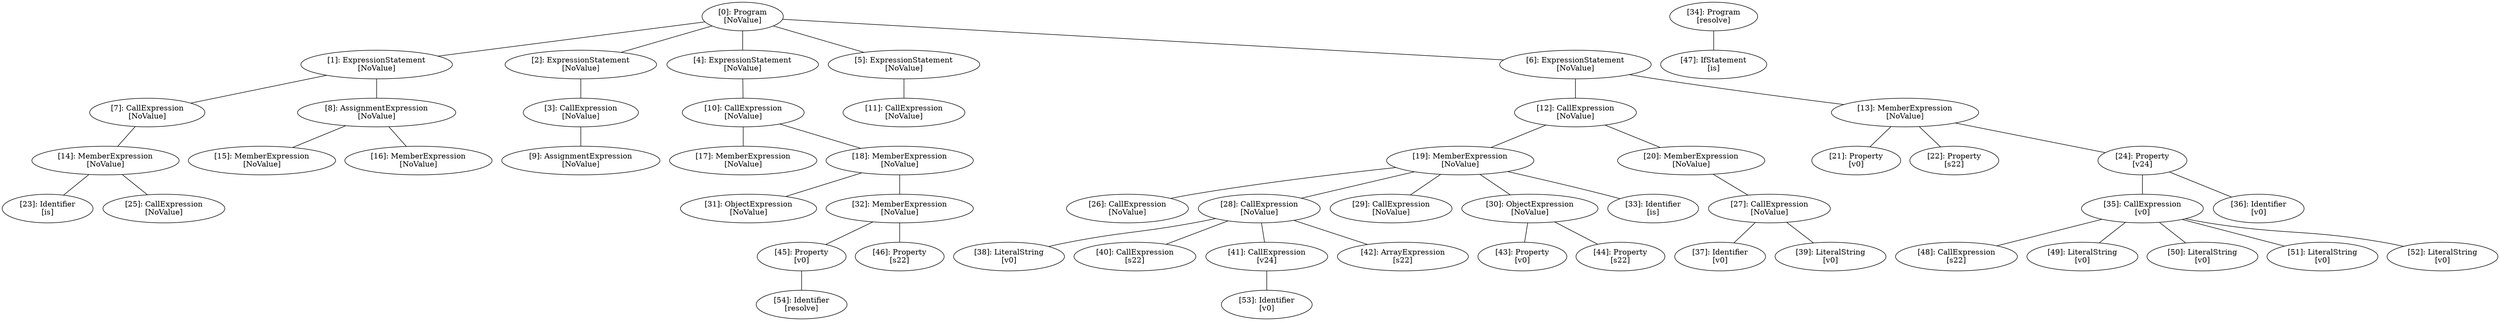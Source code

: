 // Result
graph {
	0 [label="[0]: Program
[NoValue]"]
	1 [label="[1]: ExpressionStatement
[NoValue]"]
	2 [label="[2]: ExpressionStatement
[NoValue]"]
	3 [label="[3]: CallExpression
[NoValue]"]
	4 [label="[4]: ExpressionStatement
[NoValue]"]
	5 [label="[5]: ExpressionStatement
[NoValue]"]
	6 [label="[6]: ExpressionStatement
[NoValue]"]
	7 [label="[7]: CallExpression
[NoValue]"]
	8 [label="[8]: AssignmentExpression
[NoValue]"]
	9 [label="[9]: AssignmentExpression
[NoValue]"]
	10 [label="[10]: CallExpression
[NoValue]"]
	11 [label="[11]: CallExpression
[NoValue]"]
	12 [label="[12]: CallExpression
[NoValue]"]
	13 [label="[13]: MemberExpression
[NoValue]"]
	14 [label="[14]: MemberExpression
[NoValue]"]
	15 [label="[15]: MemberExpression
[NoValue]"]
	16 [label="[16]: MemberExpression
[NoValue]"]
	17 [label="[17]: MemberExpression
[NoValue]"]
	18 [label="[18]: MemberExpression
[NoValue]"]
	19 [label="[19]: MemberExpression
[NoValue]"]
	20 [label="[20]: MemberExpression
[NoValue]"]
	21 [label="[21]: Property
[v0]"]
	22 [label="[22]: Property
[s22]"]
	23 [label="[23]: Identifier
[is]"]
	24 [label="[24]: Property
[v24]"]
	25 [label="[25]: CallExpression
[NoValue]"]
	26 [label="[26]: CallExpression
[NoValue]"]
	27 [label="[27]: CallExpression
[NoValue]"]
	28 [label="[28]: CallExpression
[NoValue]"]
	29 [label="[29]: CallExpression
[NoValue]"]
	30 [label="[30]: ObjectExpression
[NoValue]"]
	31 [label="[31]: ObjectExpression
[NoValue]"]
	32 [label="[32]: MemberExpression
[NoValue]"]
	33 [label="[33]: Identifier
[is]"]
	34 [label="[34]: Program
[resolve]"]
	35 [label="[35]: CallExpression
[v0]"]
	36 [label="[36]: Identifier
[v0]"]
	37 [label="[37]: Identifier
[v0]"]
	38 [label="[38]: LiteralString
[v0]"]
	39 [label="[39]: LiteralString
[v0]"]
	40 [label="[40]: CallExpression
[s22]"]
	41 [label="[41]: CallExpression
[v24]"]
	42 [label="[42]: ArrayExpression
[s22]"]
	43 [label="[43]: Property
[v0]"]
	44 [label="[44]: Property
[s22]"]
	45 [label="[45]: Property
[v0]"]
	46 [label="[46]: Property
[s22]"]
	47 [label="[47]: IfStatement
[is]"]
	48 [label="[48]: CallExpression
[s22]"]
	49 [label="[49]: LiteralString
[v0]"]
	50 [label="[50]: LiteralString
[v0]"]
	51 [label="[51]: LiteralString
[v0]"]
	52 [label="[52]: LiteralString
[v0]"]
	53 [label="[53]: Identifier
[v0]"]
	54 [label="[54]: Identifier
[resolve]"]
	0 -- 1
	0 -- 2
	0 -- 4
	0 -- 5
	0 -- 6
	1 -- 7
	1 -- 8
	2 -- 3
	3 -- 9
	4 -- 10
	5 -- 11
	6 -- 12
	6 -- 13
	7 -- 14
	8 -- 15
	8 -- 16
	10 -- 17
	10 -- 18
	12 -- 19
	12 -- 20
	13 -- 21
	13 -- 22
	13 -- 24
	14 -- 23
	14 -- 25
	18 -- 31
	18 -- 32
	19 -- 26
	19 -- 28
	19 -- 29
	19 -- 30
	19 -- 33
	20 -- 27
	24 -- 35
	24 -- 36
	27 -- 37
	27 -- 39
	28 -- 38
	28 -- 40
	28 -- 41
	28 -- 42
	30 -- 43
	30 -- 44
	32 -- 45
	32 -- 46
	34 -- 47
	35 -- 48
	35 -- 49
	35 -- 50
	35 -- 51
	35 -- 52
	41 -- 53
	45 -- 54
}
